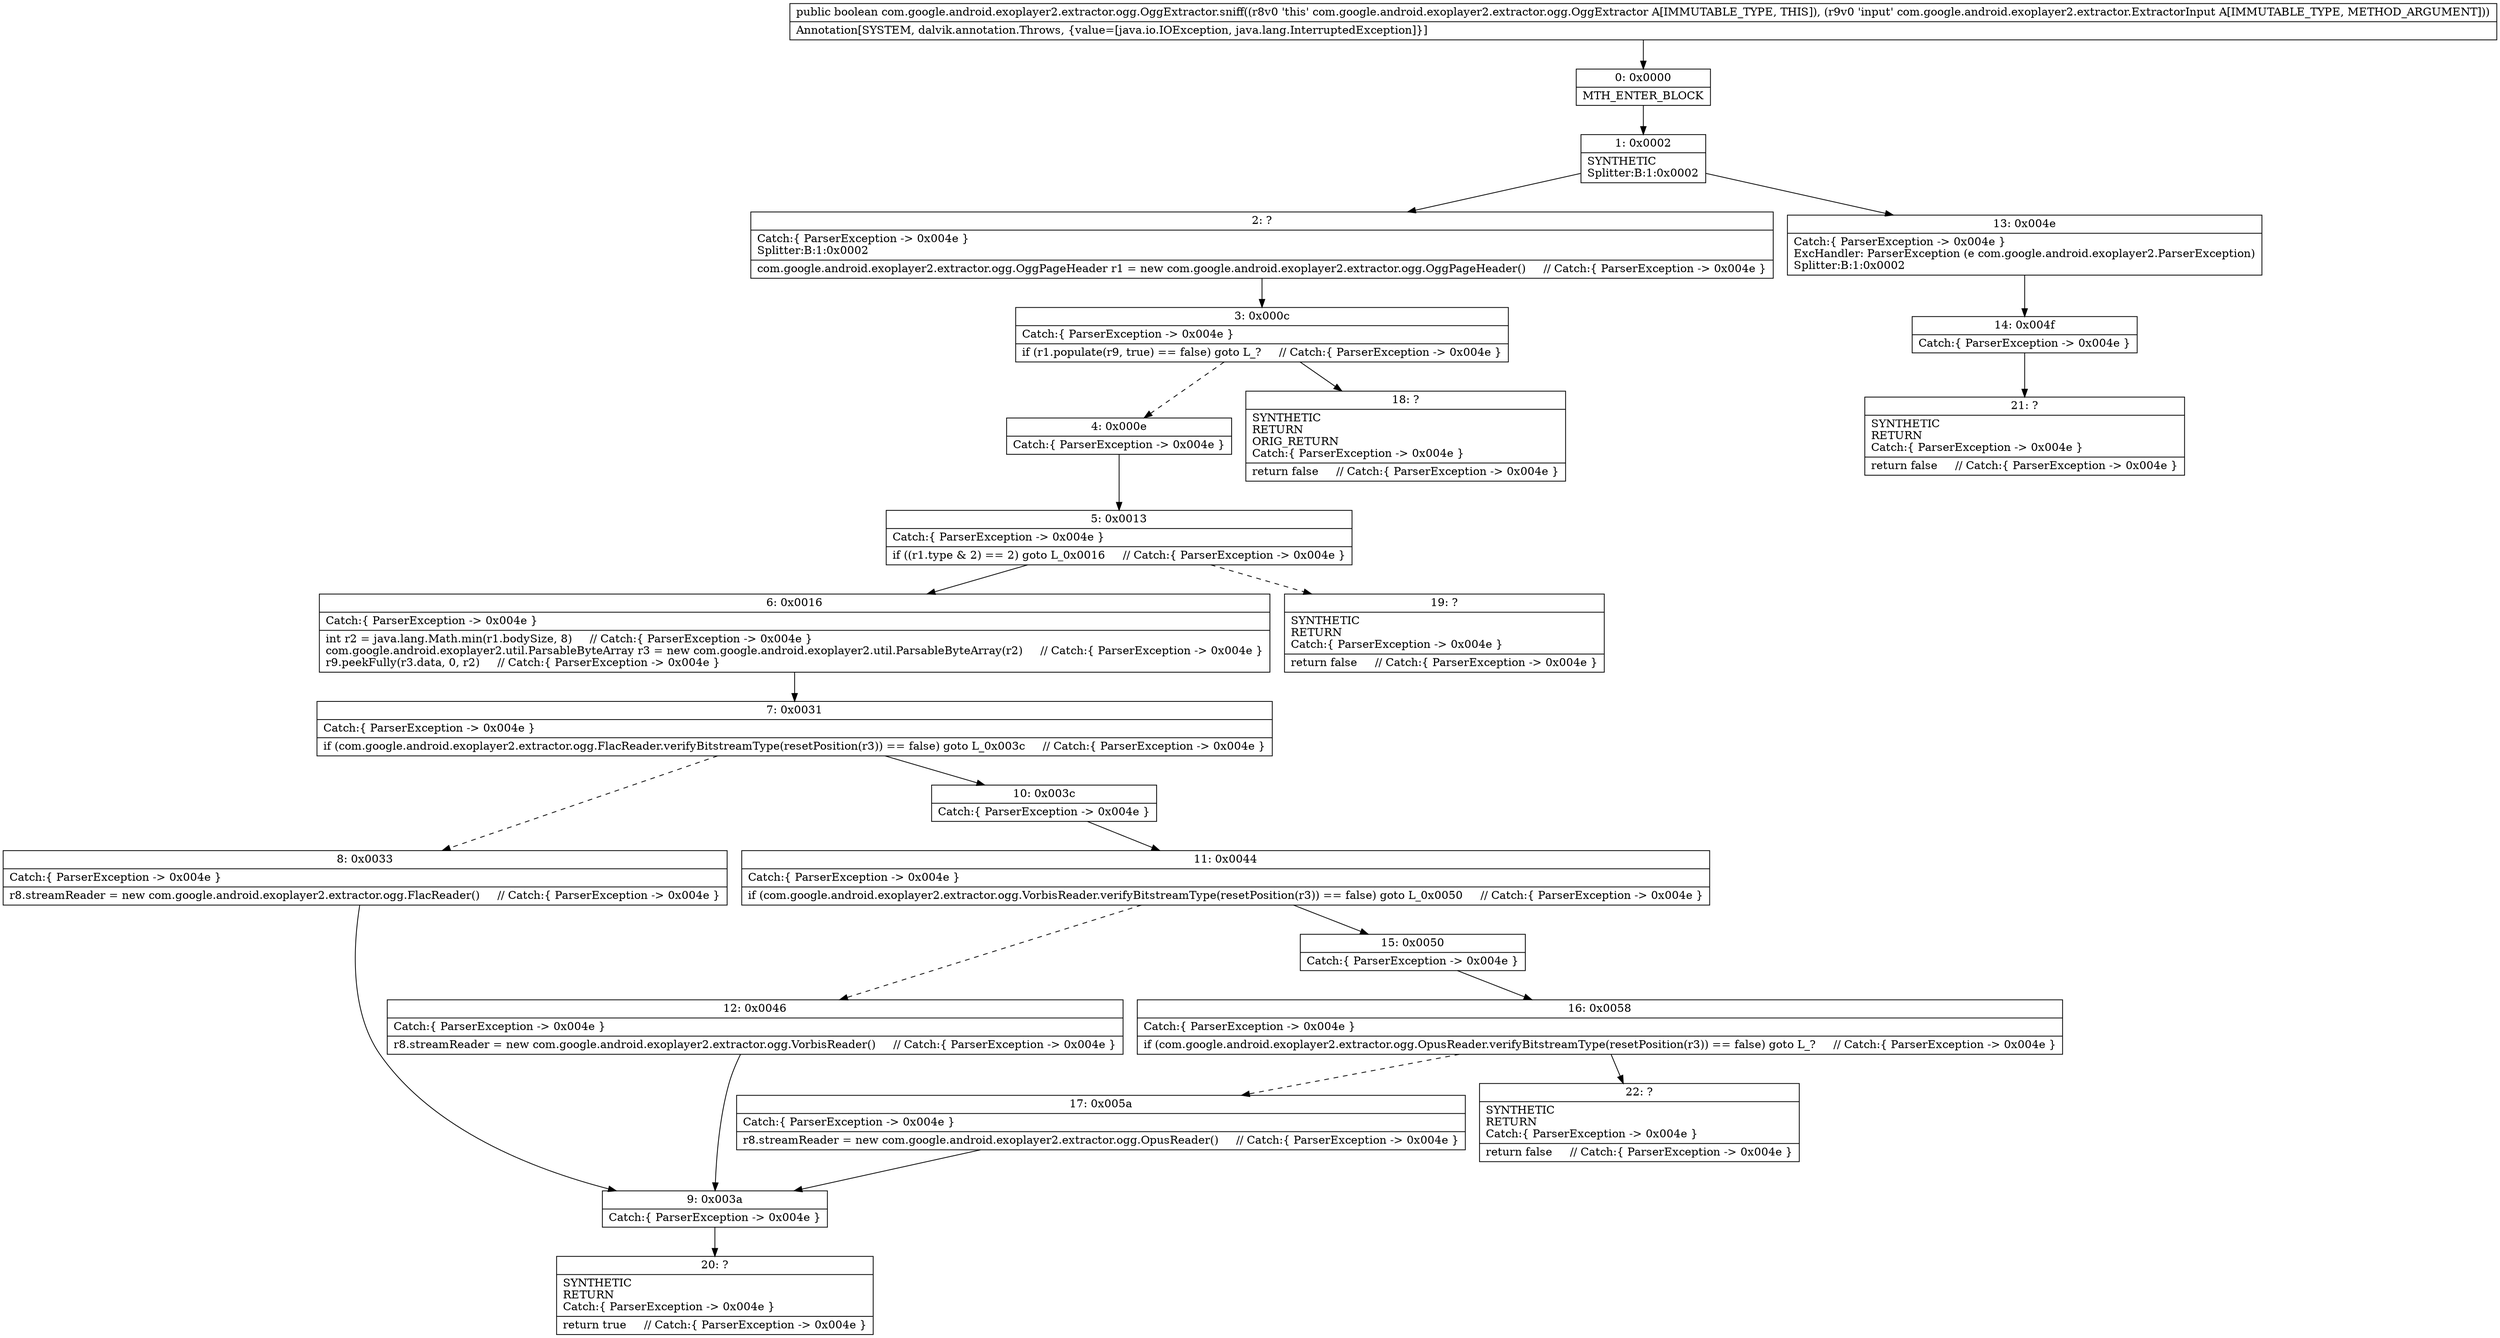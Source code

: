 digraph "CFG forcom.google.android.exoplayer2.extractor.ogg.OggExtractor.sniff(Lcom\/google\/android\/exoplayer2\/extractor\/ExtractorInput;)Z" {
Node_0 [shape=record,label="{0\:\ 0x0000|MTH_ENTER_BLOCK\l}"];
Node_1 [shape=record,label="{1\:\ 0x0002|SYNTHETIC\lSplitter:B:1:0x0002\l}"];
Node_2 [shape=record,label="{2\:\ ?|Catch:\{ ParserException \-\> 0x004e \}\lSplitter:B:1:0x0002\l|com.google.android.exoplayer2.extractor.ogg.OggPageHeader r1 = new com.google.android.exoplayer2.extractor.ogg.OggPageHeader()     \/\/ Catch:\{ ParserException \-\> 0x004e \}\l}"];
Node_3 [shape=record,label="{3\:\ 0x000c|Catch:\{ ParserException \-\> 0x004e \}\l|if (r1.populate(r9, true) == false) goto L_?     \/\/ Catch:\{ ParserException \-\> 0x004e \}\l}"];
Node_4 [shape=record,label="{4\:\ 0x000e|Catch:\{ ParserException \-\> 0x004e \}\l}"];
Node_5 [shape=record,label="{5\:\ 0x0013|Catch:\{ ParserException \-\> 0x004e \}\l|if ((r1.type & 2) == 2) goto L_0x0016     \/\/ Catch:\{ ParserException \-\> 0x004e \}\l}"];
Node_6 [shape=record,label="{6\:\ 0x0016|Catch:\{ ParserException \-\> 0x004e \}\l|int r2 = java.lang.Math.min(r1.bodySize, 8)     \/\/ Catch:\{ ParserException \-\> 0x004e \}\lcom.google.android.exoplayer2.util.ParsableByteArray r3 = new com.google.android.exoplayer2.util.ParsableByteArray(r2)     \/\/ Catch:\{ ParserException \-\> 0x004e \}\lr9.peekFully(r3.data, 0, r2)     \/\/ Catch:\{ ParserException \-\> 0x004e \}\l}"];
Node_7 [shape=record,label="{7\:\ 0x0031|Catch:\{ ParserException \-\> 0x004e \}\l|if (com.google.android.exoplayer2.extractor.ogg.FlacReader.verifyBitstreamType(resetPosition(r3)) == false) goto L_0x003c     \/\/ Catch:\{ ParserException \-\> 0x004e \}\l}"];
Node_8 [shape=record,label="{8\:\ 0x0033|Catch:\{ ParserException \-\> 0x004e \}\l|r8.streamReader = new com.google.android.exoplayer2.extractor.ogg.FlacReader()     \/\/ Catch:\{ ParserException \-\> 0x004e \}\l}"];
Node_9 [shape=record,label="{9\:\ 0x003a|Catch:\{ ParserException \-\> 0x004e \}\l}"];
Node_10 [shape=record,label="{10\:\ 0x003c|Catch:\{ ParserException \-\> 0x004e \}\l}"];
Node_11 [shape=record,label="{11\:\ 0x0044|Catch:\{ ParserException \-\> 0x004e \}\l|if (com.google.android.exoplayer2.extractor.ogg.VorbisReader.verifyBitstreamType(resetPosition(r3)) == false) goto L_0x0050     \/\/ Catch:\{ ParserException \-\> 0x004e \}\l}"];
Node_12 [shape=record,label="{12\:\ 0x0046|Catch:\{ ParserException \-\> 0x004e \}\l|r8.streamReader = new com.google.android.exoplayer2.extractor.ogg.VorbisReader()     \/\/ Catch:\{ ParserException \-\> 0x004e \}\l}"];
Node_13 [shape=record,label="{13\:\ 0x004e|Catch:\{ ParserException \-\> 0x004e \}\lExcHandler: ParserException (e com.google.android.exoplayer2.ParserException)\lSplitter:B:1:0x0002\l}"];
Node_14 [shape=record,label="{14\:\ 0x004f|Catch:\{ ParserException \-\> 0x004e \}\l}"];
Node_15 [shape=record,label="{15\:\ 0x0050|Catch:\{ ParserException \-\> 0x004e \}\l}"];
Node_16 [shape=record,label="{16\:\ 0x0058|Catch:\{ ParserException \-\> 0x004e \}\l|if (com.google.android.exoplayer2.extractor.ogg.OpusReader.verifyBitstreamType(resetPosition(r3)) == false) goto L_?     \/\/ Catch:\{ ParserException \-\> 0x004e \}\l}"];
Node_17 [shape=record,label="{17\:\ 0x005a|Catch:\{ ParserException \-\> 0x004e \}\l|r8.streamReader = new com.google.android.exoplayer2.extractor.ogg.OpusReader()     \/\/ Catch:\{ ParserException \-\> 0x004e \}\l}"];
Node_18 [shape=record,label="{18\:\ ?|SYNTHETIC\lRETURN\lORIG_RETURN\lCatch:\{ ParserException \-\> 0x004e \}\l|return false     \/\/ Catch:\{ ParserException \-\> 0x004e \}\l}"];
Node_19 [shape=record,label="{19\:\ ?|SYNTHETIC\lRETURN\lCatch:\{ ParserException \-\> 0x004e \}\l|return false     \/\/ Catch:\{ ParserException \-\> 0x004e \}\l}"];
Node_20 [shape=record,label="{20\:\ ?|SYNTHETIC\lRETURN\lCatch:\{ ParserException \-\> 0x004e \}\l|return true     \/\/ Catch:\{ ParserException \-\> 0x004e \}\l}"];
Node_21 [shape=record,label="{21\:\ ?|SYNTHETIC\lRETURN\lCatch:\{ ParserException \-\> 0x004e \}\l|return false     \/\/ Catch:\{ ParserException \-\> 0x004e \}\l}"];
Node_22 [shape=record,label="{22\:\ ?|SYNTHETIC\lRETURN\lCatch:\{ ParserException \-\> 0x004e \}\l|return false     \/\/ Catch:\{ ParserException \-\> 0x004e \}\l}"];
MethodNode[shape=record,label="{public boolean com.google.android.exoplayer2.extractor.ogg.OggExtractor.sniff((r8v0 'this' com.google.android.exoplayer2.extractor.ogg.OggExtractor A[IMMUTABLE_TYPE, THIS]), (r9v0 'input' com.google.android.exoplayer2.extractor.ExtractorInput A[IMMUTABLE_TYPE, METHOD_ARGUMENT]))  | Annotation[SYSTEM, dalvik.annotation.Throws, \{value=[java.io.IOException, java.lang.InterruptedException]\}]\l}"];
MethodNode -> Node_0;
Node_0 -> Node_1;
Node_1 -> Node_2;
Node_1 -> Node_13;
Node_2 -> Node_3;
Node_3 -> Node_4[style=dashed];
Node_3 -> Node_18;
Node_4 -> Node_5;
Node_5 -> Node_6;
Node_5 -> Node_19[style=dashed];
Node_6 -> Node_7;
Node_7 -> Node_8[style=dashed];
Node_7 -> Node_10;
Node_8 -> Node_9;
Node_9 -> Node_20;
Node_10 -> Node_11;
Node_11 -> Node_12[style=dashed];
Node_11 -> Node_15;
Node_12 -> Node_9;
Node_13 -> Node_14;
Node_14 -> Node_21;
Node_15 -> Node_16;
Node_16 -> Node_17[style=dashed];
Node_16 -> Node_22;
Node_17 -> Node_9;
}

